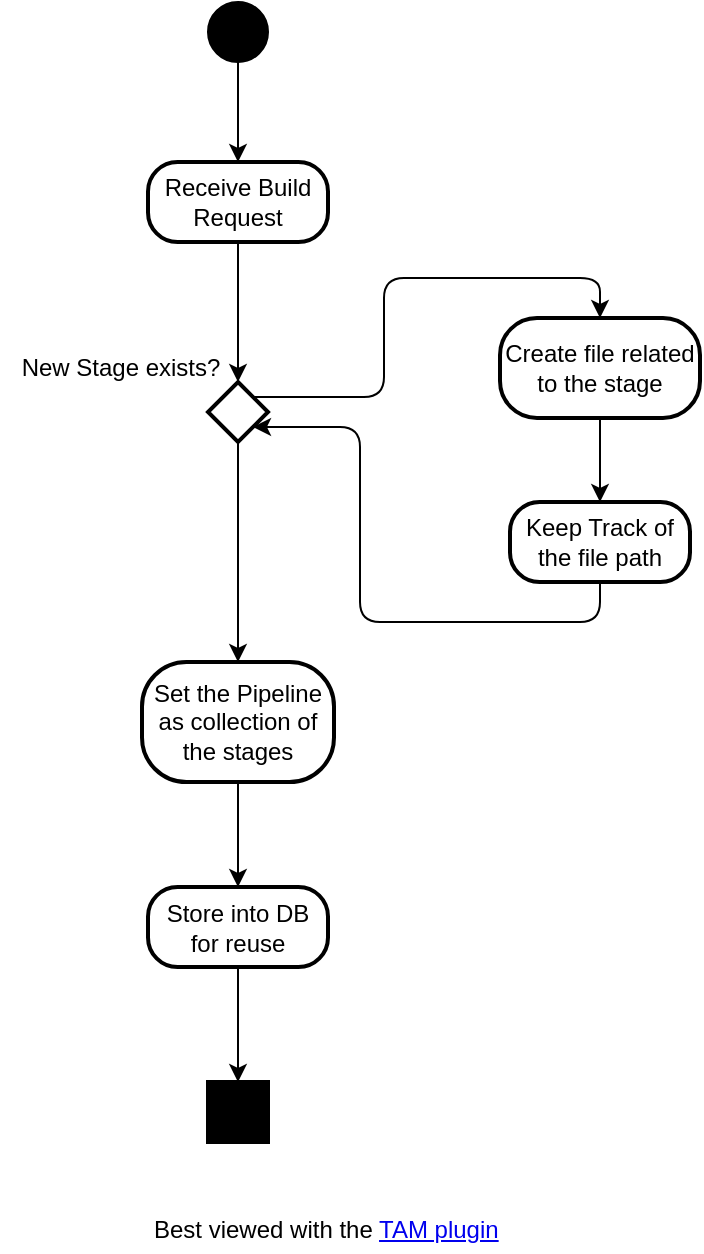 <mxfile>
    <diagram id="LmsoroTRDVZSV47fRE09" name="Build Pipeline">
        <mxGraphModel dx="938" dy="853" grid="1" gridSize="10" guides="1" tooltips="1" connect="1" arrows="1" fold="1" page="1" pageScale="1" pageWidth="827" pageHeight="1169" math="0" shadow="0">
            <root>
                <mxCell id="0"/>
                <mxCell id="1" parent="0"/>
                <mxCell id="2" value="" style="ellipse;whiteSpace=wrap;html=1;aspect=fixed;fillColor=#000000;aspect=fixed;" parent="1" vertex="1">
                    <mxGeometry x="384" y="110" width="30" height="30" as="geometry"/>
                </mxCell>
                <mxCell id="3" value="Receive Build Request" style="rounded=1;whiteSpace=wrap;html=1;strokeWidth=2;arcSize=37" parent="1" vertex="1">
                    <mxGeometry x="354" y="190" width="90" height="40" as="geometry"/>
                </mxCell>
                <mxCell id="4" value="" style="edgeStyle=orthogonalEdgeStyle;rounded=1;orthogonalLoop=1;jettySize=auto;html=1;exitX=0.5;exitY=1;exitDx=0;exitDy=0;startArrow=none;startFill=0;endArrow=classic;endFill=1;startSize=6;endSize=6;align=center;fontSize=12;labelBackgroundColor=none;entryX=0.5;entryY=0;entryDx=0;entryDy=0;" parent="1" source="2" target="3" edge="1">
                    <mxGeometry width="40" height="40" relative="1" as="geometry">
                        <mxPoint x="530" y="450" as="sourcePoint"/>
                        <mxPoint x="400" y="240" as="targetPoint"/>
                    </mxGeometry>
                </mxCell>
                <mxCell id="6" value="" style="edgeStyle=orthogonalEdgeStyle;rounded=1;orthogonalLoop=1;jettySize=auto;html=1;exitX=0.5;exitY=1;exitDx=0;exitDy=0;entryX=0.5;entryY=0;entryDx=0;entryDy=0;startArrow=none;startFill=0;endArrow=classic;endFill=1;startSize=6;endSize=6;align=center;fontSize=12;labelBackgroundColor=none;" parent="1" source="3" target="CGZOLt_h727_GEgUwo5A-8" edge="1">
                    <mxGeometry width="40" height="40" relative="1" as="geometry">
                        <mxPoint x="530" y="460" as="sourcePoint"/>
                        <mxPoint x="399" y="310" as="targetPoint"/>
                    </mxGeometry>
                </mxCell>
                <mxCell id="7" value="" style="shape=endactivity;strokeWidth=2;fillColor=#000000;aspect=fixed;" parent="1" vertex="1">
                    <mxGeometry x="384" y="650" width="30" height="30" as="geometry"/>
                </mxCell>
                <mxCell id="CUQCeq5keX6MY9yUfqQ9-7" value="Best viewed with the &lt;a href=&quot;https://github.com/ariel-bentu/tam-drawio&quot;&gt;TAM plugin&lt;/a&gt;" style="text;html=1;shape=tamPluginMissing;" parent="1" vertex="1" connectable="0">
                    <mxGeometry x="355" y="710" width="200" height="25" as="geometry"/>
                </mxCell>
                <mxCell id="4r_xp1ohVK84YBlcgV1l-8" value="Store into DB for reuse" style="rounded=1;whiteSpace=wrap;html=1;strokeWidth=2;arcSize=37" parent="1" vertex="1">
                    <mxGeometry x="354" y="552.5" width="90" height="40" as="geometry"/>
                </mxCell>
                <mxCell id="4r_xp1ohVK84YBlcgV1l-10" value="" style="edgeStyle=orthogonalEdgeStyle;rounded=1;orthogonalLoop=1;jettySize=auto;html=1;exitX=0.5;exitY=1;exitDx=0;exitDy=0;entryX=0.5;entryY=0;entryDx=0;entryDy=0;startArrow=none;startFill=0;endArrow=classic;endFill=1;startSize=6;endSize=6;align=center;fontSize=12;labelBackgroundColor=none;" parent="1" source="4r_xp1ohVK84YBlcgV1l-8" target="7" edge="1">
                    <mxGeometry width="40" height="40" relative="1" as="geometry">
                        <mxPoint x="530" y="582.5" as="sourcePoint"/>
                        <mxPoint x="570" y="542.5" as="targetPoint"/>
                    </mxGeometry>
                </mxCell>
                <mxCell id="CGZOLt_h727_GEgUwo5A-8" value="" style="rhombus;html=1;strokeWidth=2;aspect=fixed;" parent="1" vertex="1">
                    <mxGeometry x="384" y="300" width="30" height="30" as="geometry"/>
                </mxCell>
                <mxCell id="CGZOLt_h727_GEgUwo5A-10" value="New Stage exists?" style="text;html=1;align=center;verticalAlign=middle;resizable=0;points=[];autosize=1;strokeColor=none;fillColor=none;" parent="1" vertex="1">
                    <mxGeometry x="280" y="278" width="120" height="30" as="geometry"/>
                </mxCell>
                <mxCell id="CGZOLt_h727_GEgUwo5A-11" value="Create file related to the stage" style="rounded=1;whiteSpace=wrap;html=1;strokeWidth=2;arcSize=37" parent="1" vertex="1">
                    <mxGeometry x="530" y="268" width="100" height="50" as="geometry"/>
                </mxCell>
                <mxCell id="CGZOLt_h727_GEgUwo5A-13" value="" style="edgeStyle=orthogonalEdgeStyle;rounded=1;orthogonalLoop=1;jettySize=auto;html=1;exitX=1;exitY=0;exitDx=0;exitDy=0;entryX=0.5;entryY=0;entryDx=0;entryDy=0;startArrow=none;startFill=0;endArrow=classic;endFill=1;startSize=6;endSize=6;align=center;fontSize=12;labelBackgroundColor=none;" parent="1" source="CGZOLt_h727_GEgUwo5A-8" target="CGZOLt_h727_GEgUwo5A-11" edge="1">
                    <mxGeometry width="40" height="40" relative="1" as="geometry">
                        <mxPoint x="580" y="350" as="sourcePoint"/>
                        <mxPoint x="620" y="310" as="targetPoint"/>
                    </mxGeometry>
                </mxCell>
                <mxCell id="CGZOLt_h727_GEgUwo5A-15" value="" style="edgeStyle=orthogonalEdgeStyle;rounded=1;orthogonalLoop=1;jettySize=auto;html=1;exitX=0.5;exitY=1;exitDx=0;exitDy=0;startArrow=none;startFill=0;endArrow=classic;endFill=1;startSize=6;endSize=6;align=center;fontSize=12;labelBackgroundColor=none;" parent="1" source="CGZOLt_h727_GEgUwo5A-11" target="CGZOLt_h727_GEgUwo5A-16" edge="1">
                    <mxGeometry width="40" height="40" relative="1" as="geometry">
                        <mxPoint x="580" y="350" as="sourcePoint"/>
                        <mxPoint x="580" y="380" as="targetPoint"/>
                    </mxGeometry>
                </mxCell>
                <mxCell id="CGZOLt_h727_GEgUwo5A-16" value="Keep Track of the file path" style="rounded=1;whiteSpace=wrap;html=1;strokeWidth=2;arcSize=37" parent="1" vertex="1">
                    <mxGeometry x="535" y="360" width="90" height="40" as="geometry"/>
                </mxCell>
                <mxCell id="CGZOLt_h727_GEgUwo5A-17" value="" style="edgeStyle=orthogonalEdgeStyle;rounded=1;orthogonalLoop=1;jettySize=auto;html=1;exitX=0.5;exitY=1;exitDx=0;exitDy=0;entryX=1;entryY=1;entryDx=0;entryDy=0;startArrow=none;startFill=0;endArrow=classic;endFill=1;startSize=6;endSize=6;align=center;fontSize=12;labelBackgroundColor=none;" parent="1" source="CGZOLt_h727_GEgUwo5A-16" target="CGZOLt_h727_GEgUwo5A-8" edge="1">
                    <mxGeometry width="40" height="40" relative="1" as="geometry">
                        <mxPoint x="580" y="350" as="sourcePoint"/>
                        <mxPoint x="620" y="310" as="targetPoint"/>
                        <Array as="points">
                            <mxPoint x="580" y="420"/>
                            <mxPoint x="460" y="420"/>
                            <mxPoint x="460" y="323"/>
                        </Array>
                    </mxGeometry>
                </mxCell>
                <mxCell id="CGZOLt_h727_GEgUwo5A-18" value="Set the Pipeline as collection of the stages" style="rounded=1;whiteSpace=wrap;html=1;strokeWidth=2;arcSize=37" parent="1" vertex="1">
                    <mxGeometry x="351" y="440" width="96" height="60" as="geometry"/>
                </mxCell>
                <mxCell id="CGZOLt_h727_GEgUwo5A-19" value="" style="edgeStyle=orthogonalEdgeStyle;rounded=1;orthogonalLoop=1;jettySize=auto;html=1;exitX=0.5;exitY=1;exitDx=0;exitDy=0;entryX=0.5;entryY=0;entryDx=0;entryDy=0;startArrow=none;startFill=0;endArrow=classic;endFill=1;startSize=6;endSize=6;align=center;fontSize=12;labelBackgroundColor=none;" parent="1" source="CGZOLt_h727_GEgUwo5A-8" target="CGZOLt_h727_GEgUwo5A-18" edge="1">
                    <mxGeometry width="40" height="40" relative="1" as="geometry">
                        <mxPoint x="580" y="350" as="sourcePoint"/>
                        <mxPoint x="620" y="310" as="targetPoint"/>
                    </mxGeometry>
                </mxCell>
                <mxCell id="CGZOLt_h727_GEgUwo5A-20" value="" style="edgeStyle=orthogonalEdgeStyle;rounded=1;orthogonalLoop=1;jettySize=auto;html=1;exitX=0.5;exitY=1;exitDx=0;exitDy=0;entryX=0.5;entryY=0;entryDx=0;entryDy=0;startArrow=none;startFill=0;endArrow=classic;endFill=1;startSize=6;endSize=6;align=center;fontSize=12;labelBackgroundColor=none;" parent="1" source="CGZOLt_h727_GEgUwo5A-18" target="4r_xp1ohVK84YBlcgV1l-8" edge="1">
                    <mxGeometry width="40" height="40" relative="1" as="geometry">
                        <mxPoint x="440" y="470" as="sourcePoint"/>
                        <mxPoint x="480" y="430" as="targetPoint"/>
                    </mxGeometry>
                </mxCell>
            </root>
        </mxGraphModel>
    </diagram>
    <diagram name="Run Pipeline" id="4gcFtqUwDYcv9eXs898R">
        <mxGraphModel dx="938" dy="853" grid="1" gridSize="10" guides="1" tooltips="1" connect="1" arrows="1" fold="1" page="1" pageScale="1" pageWidth="827" pageHeight="1169" math="0" shadow="0">
            <root>
                <mxCell id="m6-MGetLMzIDyFC0BF2D-0"/>
                <mxCell id="m6-MGetLMzIDyFC0BF2D-1" parent="m6-MGetLMzIDyFC0BF2D-0"/>
                <mxCell id="m6-MGetLMzIDyFC0BF2D-7" value="Best viewed with the &lt;a href=&quot;https://github.com/ariel-bentu/tam-drawio&quot;&gt;TAM plugin&lt;/a&gt;" style="text;html=1;shape=tamPluginMissing;" parent="m6-MGetLMzIDyFC0BF2D-1" vertex="1" connectable="0">
                    <mxGeometry x="450" y="660" width="200" height="25" as="geometry"/>
                </mxCell>
                <mxCell id="moPo9JrTzFptUZGs79Rm-0" value="" style="ellipse;whiteSpace=wrap;html=1;aspect=fixed;fillColor=#000000;aspect=fixed;" parent="m6-MGetLMzIDyFC0BF2D-1" vertex="1">
                    <mxGeometry x="414" y="90" width="30" height="30" as="geometry"/>
                </mxCell>
                <mxCell id="moPo9JrTzFptUZGs79Rm-1" value="Receive Run Pipeline Request" style="rounded=1;whiteSpace=wrap;html=1;strokeWidth=2;arcSize=37" parent="m6-MGetLMzIDyFC0BF2D-1" vertex="1">
                    <mxGeometry x="379" y="180" width="100" height="40" as="geometry"/>
                </mxCell>
                <mxCell id="moPo9JrTzFptUZGs79Rm-3" value="" style="edgeStyle=orthogonalEdgeStyle;rounded=1;orthogonalLoop=1;jettySize=auto;html=1;exitX=0.5;exitY=1;exitDx=0;exitDy=0;startArrow=none;startFill=0;endArrow=classic;endFill=1;startSize=6;endSize=6;align=center;fontSize=12;labelBackgroundColor=none;entryX=0.5;entryY=0;entryDx=0;entryDy=0;" parent="m6-MGetLMzIDyFC0BF2D-1" source="moPo9JrTzFptUZGs79Rm-0" target="moPo9JrTzFptUZGs79Rm-1" edge="1">
                    <mxGeometry width="40" height="40" relative="1" as="geometry">
                        <mxPoint x="430" y="370" as="sourcePoint"/>
                        <mxPoint x="429" y="190" as="targetPoint"/>
                    </mxGeometry>
                </mxCell>
                <mxCell id="moPo9JrTzFptUZGs79Rm-5" value="" style="edgeStyle=orthogonalEdgeStyle;rounded=1;orthogonalLoop=1;jettySize=auto;html=1;exitX=0.5;exitY=1;exitDx=0;exitDy=0;entryX=0.5;entryY=0;entryDx=0;entryDy=0;startArrow=none;startFill=0;endArrow=classic;endFill=1;startSize=6;endSize=6;align=center;fontSize=12;labelBackgroundColor=none;" parent="m6-MGetLMzIDyFC0BF2D-1" source="moPo9JrTzFptUZGs79Rm-1" target="moPo9JrTzFptUZGs79Rm-6" edge="1">
                    <mxGeometry width="40" height="40" relative="1" as="geometry">
                        <mxPoint x="430" y="370" as="sourcePoint"/>
                        <mxPoint x="429" y="290" as="targetPoint"/>
                    </mxGeometry>
                </mxCell>
                <mxCell id="moPo9JrTzFptUZGs79Rm-6" value="" style="rhombus;html=1;strokeWidth=2;aspect=fixed;" parent="m6-MGetLMzIDyFC0BF2D-1" vertex="1">
                    <mxGeometry x="414" y="290" width="30" height="30" as="geometry"/>
                </mxCell>
                <mxCell id="moPo9JrTzFptUZGs79Rm-7" value="" style="edgeStyle=orthogonalEdgeStyle;rounded=1;orthogonalLoop=1;jettySize=auto;html=1;exitX=0;exitY=0.5;exitDx=0;exitDy=0;startArrow=none;startFill=0;endArrow=classic;endFill=1;startSize=6;endSize=6;align=center;fontSize=12;labelBackgroundColor=none;" parent="m6-MGetLMzIDyFC0BF2D-1" source="moPo9JrTzFptUZGs79Rm-6" target="moPo9JrTzFptUZGs79Rm-9" edge="1">
                    <mxGeometry width="40" height="40" relative="1" as="geometry">
                        <mxPoint x="430" y="420" as="sourcePoint"/>
                        <mxPoint x="320" y="350" as="targetPoint"/>
                    </mxGeometry>
                </mxCell>
                <mxCell id="moPo9JrTzFptUZGs79Rm-8" value="Pipeline Info Exists?" style="text;html=1;align=center;verticalAlign=middle;resizable=0;points=[];autosize=1;strokeColor=none;fillColor=none;" parent="m6-MGetLMzIDyFC0BF2D-1" vertex="1">
                    <mxGeometry x="349" y="260" width="130" height="30" as="geometry"/>
                </mxCell>
                <mxCell id="moPo9JrTzFptUZGs79Rm-9" value="Send Error" style="rounded=1;whiteSpace=wrap;html=1;strokeWidth=2;arcSize=37" parent="m6-MGetLMzIDyFC0BF2D-1" vertex="1">
                    <mxGeometry x="270" y="350" width="90" height="40" as="geometry"/>
                </mxCell>
                <mxCell id="moPo9JrTzFptUZGs79Rm-10" value="no" style="text;html=1;align=center;verticalAlign=middle;resizable=0;points=[];autosize=1;strokeColor=none;fillColor=none;" parent="m6-MGetLMzIDyFC0BF2D-1" vertex="1">
                    <mxGeometry x="360" y="298" width="40" height="30" as="geometry"/>
                </mxCell>
                <mxCell id="moPo9JrTzFptUZGs79Rm-11" value="" style="edgeStyle=orthogonalEdgeStyle;rounded=1;orthogonalLoop=1;jettySize=auto;html=1;exitX=1;exitY=0.5;exitDx=0;exitDy=0;startArrow=none;startFill=0;endArrow=classic;endFill=1;startSize=6;endSize=6;align=center;fontSize=12;labelBackgroundColor=none;entryX=0.5;entryY=0;entryDx=0;entryDy=0;" parent="m6-MGetLMzIDyFC0BF2D-1" source="moPo9JrTzFptUZGs79Rm-6" target="moPo9JrTzFptUZGs79Rm-14" edge="1">
                    <mxGeometry width="40" height="40" relative="1" as="geometry">
                        <mxPoint x="430" y="420" as="sourcePoint"/>
                        <mxPoint x="545" y="350" as="targetPoint"/>
                    </mxGeometry>
                </mxCell>
                <mxCell id="moPo9JrTzFptUZGs79Rm-12" value="yes" style="text;html=1;align=center;verticalAlign=middle;resizable=0;points=[];autosize=1;strokeColor=none;fillColor=none;" parent="m6-MGetLMzIDyFC0BF2D-1" vertex="1">
                    <mxGeometry x="450" y="298" width="40" height="30" as="geometry"/>
                </mxCell>
                <mxCell id="moPo9JrTzFptUZGs79Rm-14" value="" style="rhombus;html=1;strokeWidth=2;aspect=fixed;" parent="m6-MGetLMzIDyFC0BF2D-1" vertex="1">
                    <mxGeometry x="530" y="355" width="30" height="30" as="geometry"/>
                </mxCell>
                <mxCell id="moPo9JrTzFptUZGs79Rm-15" value="Send Response" style="rounded=1;whiteSpace=wrap;html=1;strokeWidth=2;arcSize=37" parent="m6-MGetLMzIDyFC0BF2D-1" vertex="1">
                    <mxGeometry x="500" y="440" width="90" height="40" as="geometry"/>
                </mxCell>
                <mxCell id="moPo9JrTzFptUZGs79Rm-16" value="Stages exists?" style="text;html=1;align=center;verticalAlign=middle;resizable=0;points=[];autosize=1;strokeColor=none;fillColor=none;" parent="m6-MGetLMzIDyFC0BF2D-1" vertex="1">
                    <mxGeometry x="490" y="325" width="100" height="30" as="geometry"/>
                </mxCell>
                <mxCell id="moPo9JrTzFptUZGs79Rm-17" value="" style="edgeStyle=orthogonalEdgeStyle;rounded=1;orthogonalLoop=1;jettySize=auto;html=1;exitX=0.5;exitY=1;exitDx=0;exitDy=0;startArrow=none;startFill=0;endArrow=classic;endFill=1;startSize=6;endSize=6;align=center;fontSize=12;labelBackgroundColor=none;" parent="m6-MGetLMzIDyFC0BF2D-1" source="moPo9JrTzFptUZGs79Rm-14" target="moPo9JrTzFptUZGs79Rm-15" edge="1">
                    <mxGeometry width="40" height="40" relative="1" as="geometry">
                        <mxPoint x="430" y="420" as="sourcePoint"/>
                        <mxPoint x="540" y="450" as="targetPoint"/>
                    </mxGeometry>
                </mxCell>
                <mxCell id="moPo9JrTzFptUZGs79Rm-18" value="No" style="text;html=1;align=center;verticalAlign=middle;resizable=0;points=[];autosize=1;strokeColor=none;fillColor=none;" parent="m6-MGetLMzIDyFC0BF2D-1" vertex="1">
                    <mxGeometry x="510" y="388" width="40" height="30" as="geometry"/>
                </mxCell>
                <mxCell id="moPo9JrTzFptUZGs79Rm-19" value="" style="rhombus;html=1;strokeWidth=2;aspect=fixed;" parent="m6-MGetLMzIDyFC0BF2D-1" vertex="1">
                    <mxGeometry x="414" y="520" width="30" height="30" as="geometry"/>
                </mxCell>
                <mxCell id="moPo9JrTzFptUZGs79Rm-20" value="" style="edgeStyle=orthogonalEdgeStyle;rounded=1;orthogonalLoop=1;jettySize=auto;html=1;exitX=0.5;exitY=1;exitDx=0;exitDy=0;entryX=0;entryY=0.5;entryDx=0;entryDy=0;startArrow=none;startFill=0;endArrow=classic;endFill=1;startSize=6;endSize=6;align=center;fontSize=12;labelBackgroundColor=none;" parent="m6-MGetLMzIDyFC0BF2D-1" source="moPo9JrTzFptUZGs79Rm-9" target="moPo9JrTzFptUZGs79Rm-19" edge="1">
                    <mxGeometry width="40" height="40" relative="1" as="geometry">
                        <mxPoint x="430" y="420" as="sourcePoint"/>
                        <mxPoint x="470" y="380" as="targetPoint"/>
                    </mxGeometry>
                </mxCell>
                <mxCell id="moPo9JrTzFptUZGs79Rm-21" value="" style="edgeStyle=orthogonalEdgeStyle;rounded=1;orthogonalLoop=1;jettySize=auto;html=1;exitX=0.5;exitY=1;exitDx=0;exitDy=0;entryX=1;entryY=0.5;entryDx=0;entryDy=0;startArrow=none;startFill=0;endArrow=classic;endFill=1;startSize=6;endSize=6;align=center;fontSize=12;labelBackgroundColor=none;" parent="m6-MGetLMzIDyFC0BF2D-1" source="moPo9JrTzFptUZGs79Rm-15" target="moPo9JrTzFptUZGs79Rm-19" edge="1">
                    <mxGeometry width="40" height="40" relative="1" as="geometry">
                        <mxPoint x="430" y="420" as="sourcePoint"/>
                        <mxPoint x="470" y="380" as="targetPoint"/>
                    </mxGeometry>
                </mxCell>
                <mxCell id="moPo9JrTzFptUZGs79Rm-22" value="" style="shape=endactivity;strokeWidth=2;fillColor=#000000;aspect=fixed;" parent="m6-MGetLMzIDyFC0BF2D-1" vertex="1">
                    <mxGeometry x="414" y="600" width="30" height="30" as="geometry"/>
                </mxCell>
                <mxCell id="moPo9JrTzFptUZGs79Rm-23" value="" style="edgeStyle=orthogonalEdgeStyle;rounded=1;orthogonalLoop=1;jettySize=auto;html=1;exitX=0.5;exitY=1;exitDx=0;exitDy=0;entryX=0.5;entryY=0;entryDx=0;entryDy=0;startArrow=none;startFill=0;endArrow=classic;endFill=1;startSize=6;endSize=6;align=center;fontSize=12;labelBackgroundColor=none;" parent="m6-MGetLMzIDyFC0BF2D-1" source="moPo9JrTzFptUZGs79Rm-19" target="moPo9JrTzFptUZGs79Rm-22" edge="1">
                    <mxGeometry width="40" height="40" relative="1" as="geometry">
                        <mxPoint x="430" y="450" as="sourcePoint"/>
                        <mxPoint x="470" y="410" as="targetPoint"/>
                    </mxGeometry>
                </mxCell>
                <mxCell id="moPo9JrTzFptUZGs79Rm-24" value="Spin up Image for the stage" style="rounded=1;whiteSpace=wrap;html=1;strokeWidth=2;arcSize=37" parent="m6-MGetLMzIDyFC0BF2D-1" vertex="1">
                    <mxGeometry x="730" y="177.5" width="90" height="40" as="geometry"/>
                </mxCell>
                <mxCell id="moPo9JrTzFptUZGs79Rm-25" value="" style="edgeStyle=orthogonalEdgeStyle;rounded=1;orthogonalLoop=1;jettySize=auto;html=1;exitX=1;exitY=0;exitDx=0;exitDy=0;entryX=0.5;entryY=0;entryDx=0;entryDy=0;startArrow=none;startFill=0;endArrow=classic;endFill=1;startSize=6;endSize=6;align=center;fontSize=12;labelBackgroundColor=none;" parent="m6-MGetLMzIDyFC0BF2D-1" source="moPo9JrTzFptUZGs79Rm-14" target="moPo9JrTzFptUZGs79Rm-24" edge="1">
                    <mxGeometry width="40" height="40" relative="1" as="geometry">
                        <mxPoint x="630" y="360" as="sourcePoint"/>
                        <mxPoint x="670" y="320" as="targetPoint"/>
                    </mxGeometry>
                </mxCell>
                <mxCell id="moPo9JrTzFptUZGs79Rm-26" value="Mount Repo" style="rounded=1;whiteSpace=wrap;html=1;strokeWidth=2;arcSize=37" parent="m6-MGetLMzIDyFC0BF2D-1" vertex="1">
                    <mxGeometry x="730" y="262.5" width="90" height="40" as="geometry"/>
                </mxCell>
                <mxCell id="moPo9JrTzFptUZGs79Rm-27" value="" style="edgeStyle=orthogonalEdgeStyle;rounded=1;orthogonalLoop=1;jettySize=auto;html=1;exitX=0.5;exitY=1;exitDx=0;exitDy=0;entryX=0.5;entryY=0;entryDx=0;entryDy=0;startArrow=none;startFill=0;endArrow=classic;endFill=1;startSize=6;endSize=6;align=center;fontSize=12;labelBackgroundColor=none;" parent="m6-MGetLMzIDyFC0BF2D-1" source="moPo9JrTzFptUZGs79Rm-24" target="moPo9JrTzFptUZGs79Rm-26" edge="1">
                    <mxGeometry width="40" height="40" relative="1" as="geometry">
                        <mxPoint x="640" y="252.5" as="sourcePoint"/>
                        <mxPoint x="680" y="212.5" as="targetPoint"/>
                    </mxGeometry>
                </mxCell>
                <mxCell id="moPo9JrTzFptUZGs79Rm-28" value="Mount Script Files" style="rounded=1;whiteSpace=wrap;html=1;strokeWidth=2;arcSize=37" parent="m6-MGetLMzIDyFC0BF2D-1" vertex="1">
                    <mxGeometry x="730" y="352.5" width="90" height="40" as="geometry"/>
                </mxCell>
                <mxCell id="moPo9JrTzFptUZGs79Rm-29" value="" style="edgeStyle=orthogonalEdgeStyle;rounded=1;orthogonalLoop=1;jettySize=auto;html=1;exitX=0.5;exitY=1;exitDx=0;exitDy=0;entryX=0.5;entryY=0;entryDx=0;entryDy=0;startArrow=none;startFill=0;endArrow=classic;endFill=1;startSize=6;endSize=6;align=center;fontSize=12;labelBackgroundColor=none;" parent="m6-MGetLMzIDyFC0BF2D-1" source="moPo9JrTzFptUZGs79Rm-26" target="moPo9JrTzFptUZGs79Rm-28" edge="1">
                    <mxGeometry width="40" height="40" relative="1" as="geometry">
                        <mxPoint x="640" y="252.5" as="sourcePoint"/>
                        <mxPoint x="680" y="212.5" as="targetPoint"/>
                    </mxGeometry>
                </mxCell>
                <mxCell id="moPo9JrTzFptUZGs79Rm-31" value="" style="edgeStyle=orthogonalEdgeStyle;rounded=1;orthogonalLoop=1;jettySize=auto;html=1;exitX=0.5;exitY=1;exitDx=0;exitDy=0;startArrow=none;startFill=0;endArrow=classic;endFill=1;startSize=6;endSize=6;align=center;fontSize=12;labelBackgroundColor=none;entryX=0.5;entryY=0;entryDx=0;entryDy=0;" parent="m6-MGetLMzIDyFC0BF2D-1" source="moPo9JrTzFptUZGs79Rm-28" target="moPo9JrTzFptUZGs79Rm-32" edge="1">
                    <mxGeometry width="40" height="40" relative="1" as="geometry">
                        <mxPoint x="785" y="312.5" as="sourcePoint"/>
                        <mxPoint x="775" y="452.5" as="targetPoint"/>
                    </mxGeometry>
                </mxCell>
                <mxCell id="moPo9JrTzFptUZGs79Rm-32" value="Run Image With Command" style="rounded=1;whiteSpace=wrap;html=1;strokeWidth=2;arcSize=37" parent="m6-MGetLMzIDyFC0BF2D-1" vertex="1">
                    <mxGeometry x="730" y="437.5" width="90" height="40" as="geometry"/>
                </mxCell>
                <mxCell id="moPo9JrTzFptUZGs79Rm-34" value="Store Logs" style="rounded=1;whiteSpace=wrap;html=1;strokeWidth=2;arcSize=37" parent="m6-MGetLMzIDyFC0BF2D-1" vertex="1">
                    <mxGeometry x="730" y="522.5" width="90" height="40" as="geometry"/>
                </mxCell>
                <mxCell id="moPo9JrTzFptUZGs79Rm-35" value="" style="edgeStyle=orthogonalEdgeStyle;rounded=1;orthogonalLoop=1;jettySize=auto;html=1;exitX=0.5;exitY=1;exitDx=0;exitDy=0;entryX=0.5;entryY=0;entryDx=0;entryDy=0;startArrow=none;startFill=0;endArrow=classic;endFill=1;startSize=6;endSize=6;align=center;fontSize=12;labelBackgroundColor=none;" parent="m6-MGetLMzIDyFC0BF2D-1" source="moPo9JrTzFptUZGs79Rm-32" target="moPo9JrTzFptUZGs79Rm-34" edge="1">
                    <mxGeometry width="40" height="40" relative="1" as="geometry">
                        <mxPoint x="790" y="372.5" as="sourcePoint"/>
                        <mxPoint x="830" y="332.5" as="targetPoint"/>
                    </mxGeometry>
                </mxCell>
                <mxCell id="moPo9JrTzFptUZGs79Rm-36" value="" style="edgeStyle=orthogonalEdgeStyle;rounded=1;orthogonalLoop=1;jettySize=auto;html=1;exitX=0;exitY=0.5;exitDx=0;exitDy=0;entryX=1;entryY=1;entryDx=0;entryDy=0;startArrow=none;startFill=0;endArrow=classic;endFill=1;startSize=6;endSize=6;align=center;fontSize=12;labelBackgroundColor=none;" parent="m6-MGetLMzIDyFC0BF2D-1" source="moPo9JrTzFptUZGs79Rm-34" target="moPo9JrTzFptUZGs79Rm-14" edge="1">
                    <mxGeometry width="40" height="40" relative="1" as="geometry">
                        <mxPoint x="780" y="560" as="sourcePoint"/>
                        <mxPoint x="820" y="520" as="targetPoint"/>
                        <Array as="points">
                            <mxPoint x="650" y="543"/>
                            <mxPoint x="650" y="378"/>
                        </Array>
                    </mxGeometry>
                </mxCell>
            </root>
        </mxGraphModel>
    </diagram>
    <diagram id="gDe40PmOsMw_bSaX5QF1" name="Store Pipeline (good to have)">
        <mxGraphModel dx="1024" dy="849" grid="1" gridSize="10" guides="1" tooltips="1" connect="1" arrows="1" fold="1" page="1" pageScale="1" pageWidth="827" pageHeight="1169" math="0" shadow="0">
            <root>
                <mxCell id="0"/>
                <mxCell id="1" parent="0"/>
                <mxCell id="GuyUuPIbpXRRB34TM7q_-1" value="" style="ellipse;whiteSpace=wrap;html=1;aspect=fixed;fillColor=#000000;aspect=fixed;" parent="1" vertex="1">
                    <mxGeometry x="399" y="120" width="30" height="30" as="geometry"/>
                </mxCell>
                <mxCell id="GuyUuPIbpXRRB34TM7q_-2" value="Download Pipeline Request" style="rounded=1;whiteSpace=wrap;html=1;strokeWidth=2;arcSize=37" parent="1" vertex="1">
                    <mxGeometry x="369" y="210" width="91" height="50" as="geometry"/>
                </mxCell>
                <mxCell id="GuyUuPIbpXRRB34TM7q_-3" value="" style="edgeStyle=orthogonalEdgeStyle;rounded=1;orthogonalLoop=1;jettySize=auto;html=1;exitX=0.5;exitY=1;exitDx=0;exitDy=0;entryX=0.5;entryY=0;entryDx=0;entryDy=0;startArrow=none;startFill=0;endArrow=classic;endFill=1;startSize=6;endSize=6;align=center;fontSize=12;labelBackgroundColor=none;" parent="1" source="GuyUuPIbpXRRB34TM7q_-1" target="GuyUuPIbpXRRB34TM7q_-2" edge="1">
                    <mxGeometry width="40" height="40" relative="1" as="geometry">
                        <mxPoint x="390" y="460" as="sourcePoint"/>
                        <mxPoint x="430" y="420" as="targetPoint"/>
                    </mxGeometry>
                </mxCell>
                <mxCell id="GuyUuPIbpXRRB34TM7q_-6" value="Send .json file as downloadable" style="rounded=1;whiteSpace=wrap;html=1;strokeWidth=2;arcSize=37" parent="1" vertex="1">
                    <mxGeometry x="369" y="310" width="91" height="50" as="geometry"/>
                </mxCell>
                <mxCell id="GuyUuPIbpXRRB34TM7q_-7" value="" style="edgeStyle=orthogonalEdgeStyle;rounded=1;orthogonalLoop=1;jettySize=auto;html=1;exitX=0.5;exitY=1;exitDx=0;exitDy=0;startArrow=none;startFill=0;endArrow=classic;endFill=1;startSize=6;endSize=6;align=center;fontSize=12;labelBackgroundColor=none;" parent="1" source="GuyUuPIbpXRRB34TM7q_-2" target="GuyUuPIbpXRRB34TM7q_-6" edge="1">
                    <mxGeometry width="40" height="40" relative="1" as="geometry">
                        <mxPoint x="390" y="460" as="sourcePoint"/>
                        <mxPoint x="430" y="420" as="targetPoint"/>
                    </mxGeometry>
                </mxCell>
                <mxCell id="GuyUuPIbpXRRB34TM7q_-9" value="" style="edgeStyle=orthogonalEdgeStyle;rounded=1;orthogonalLoop=1;jettySize=auto;html=1;exitX=0.5;exitY=1;exitDx=0;exitDy=0;entryX=0.5;entryY=0;entryDx=0;entryDy=0;startArrow=none;startFill=0;endArrow=classic;endFill=1;startSize=6;endSize=6;align=center;fontSize=12;labelBackgroundColor=none;" parent="1" source="GuyUuPIbpXRRB34TM7q_-6" target="njxBG2u84GBSIbZhFEFl-1" edge="1">
                    <mxGeometry width="40" height="40" relative="1" as="geometry">
                        <mxPoint x="390" y="460" as="sourcePoint"/>
                        <mxPoint x="414" y="420" as="targetPoint"/>
                    </mxGeometry>
                </mxCell>
                <mxCell id="njxBG2u84GBSIbZhFEFl-1" value="User downloads .json file which they can put in their repo" style="rounded=1;whiteSpace=wrap;html=1;strokeWidth=2;arcSize=37" parent="1" vertex="1">
                    <mxGeometry x="361" y="410" width="106" height="70" as="geometry"/>
                </mxCell>
                <mxCell id="njxBG2u84GBSIbZhFEFl-2" value="" style="shape=endactivity;strokeWidth=2;fillColor=#000000;aspect=fixed;" parent="1" vertex="1">
                    <mxGeometry x="399" y="520" width="30" height="30" as="geometry"/>
                </mxCell>
                <mxCell id="nUl_IRBZBgAclg7Ladqz-1" value="Best viewed with the &lt;a href=&quot;https://github.com/ariel-bentu/tam-drawio&quot;&gt;TAM plugin&lt;/a&gt;" style="text;html=1;shape=tamPluginMissing;" parent="1" vertex="1" connectable="0">
                    <mxGeometry x="380.5" y="580" width="200" height="25" as="geometry"/>
                </mxCell>
                <mxCell id="njxBG2u84GBSIbZhFEFl-3" value="" style="edgeStyle=orthogonalEdgeStyle;rounded=1;orthogonalLoop=1;jettySize=auto;html=1;exitX=0.5;exitY=1;exitDx=0;exitDy=0;entryX=0.5;entryY=0;entryDx=0;entryDy=0;startArrow=none;startFill=0;endArrow=classic;endFill=1;startSize=6;endSize=6;align=center;fontSize=12;labelBackgroundColor=none;" parent="1" source="njxBG2u84GBSIbZhFEFl-1" target="njxBG2u84GBSIbZhFEFl-2" edge="1">
                    <mxGeometry width="40" height="40" relative="1" as="geometry">
                        <mxPoint x="560" y="360" as="sourcePoint"/>
                        <mxPoint x="600" y="320" as="targetPoint"/>
                    </mxGeometry>
                </mxCell>
            </root>
        </mxGraphModel>
    </diagram>
</mxfile>